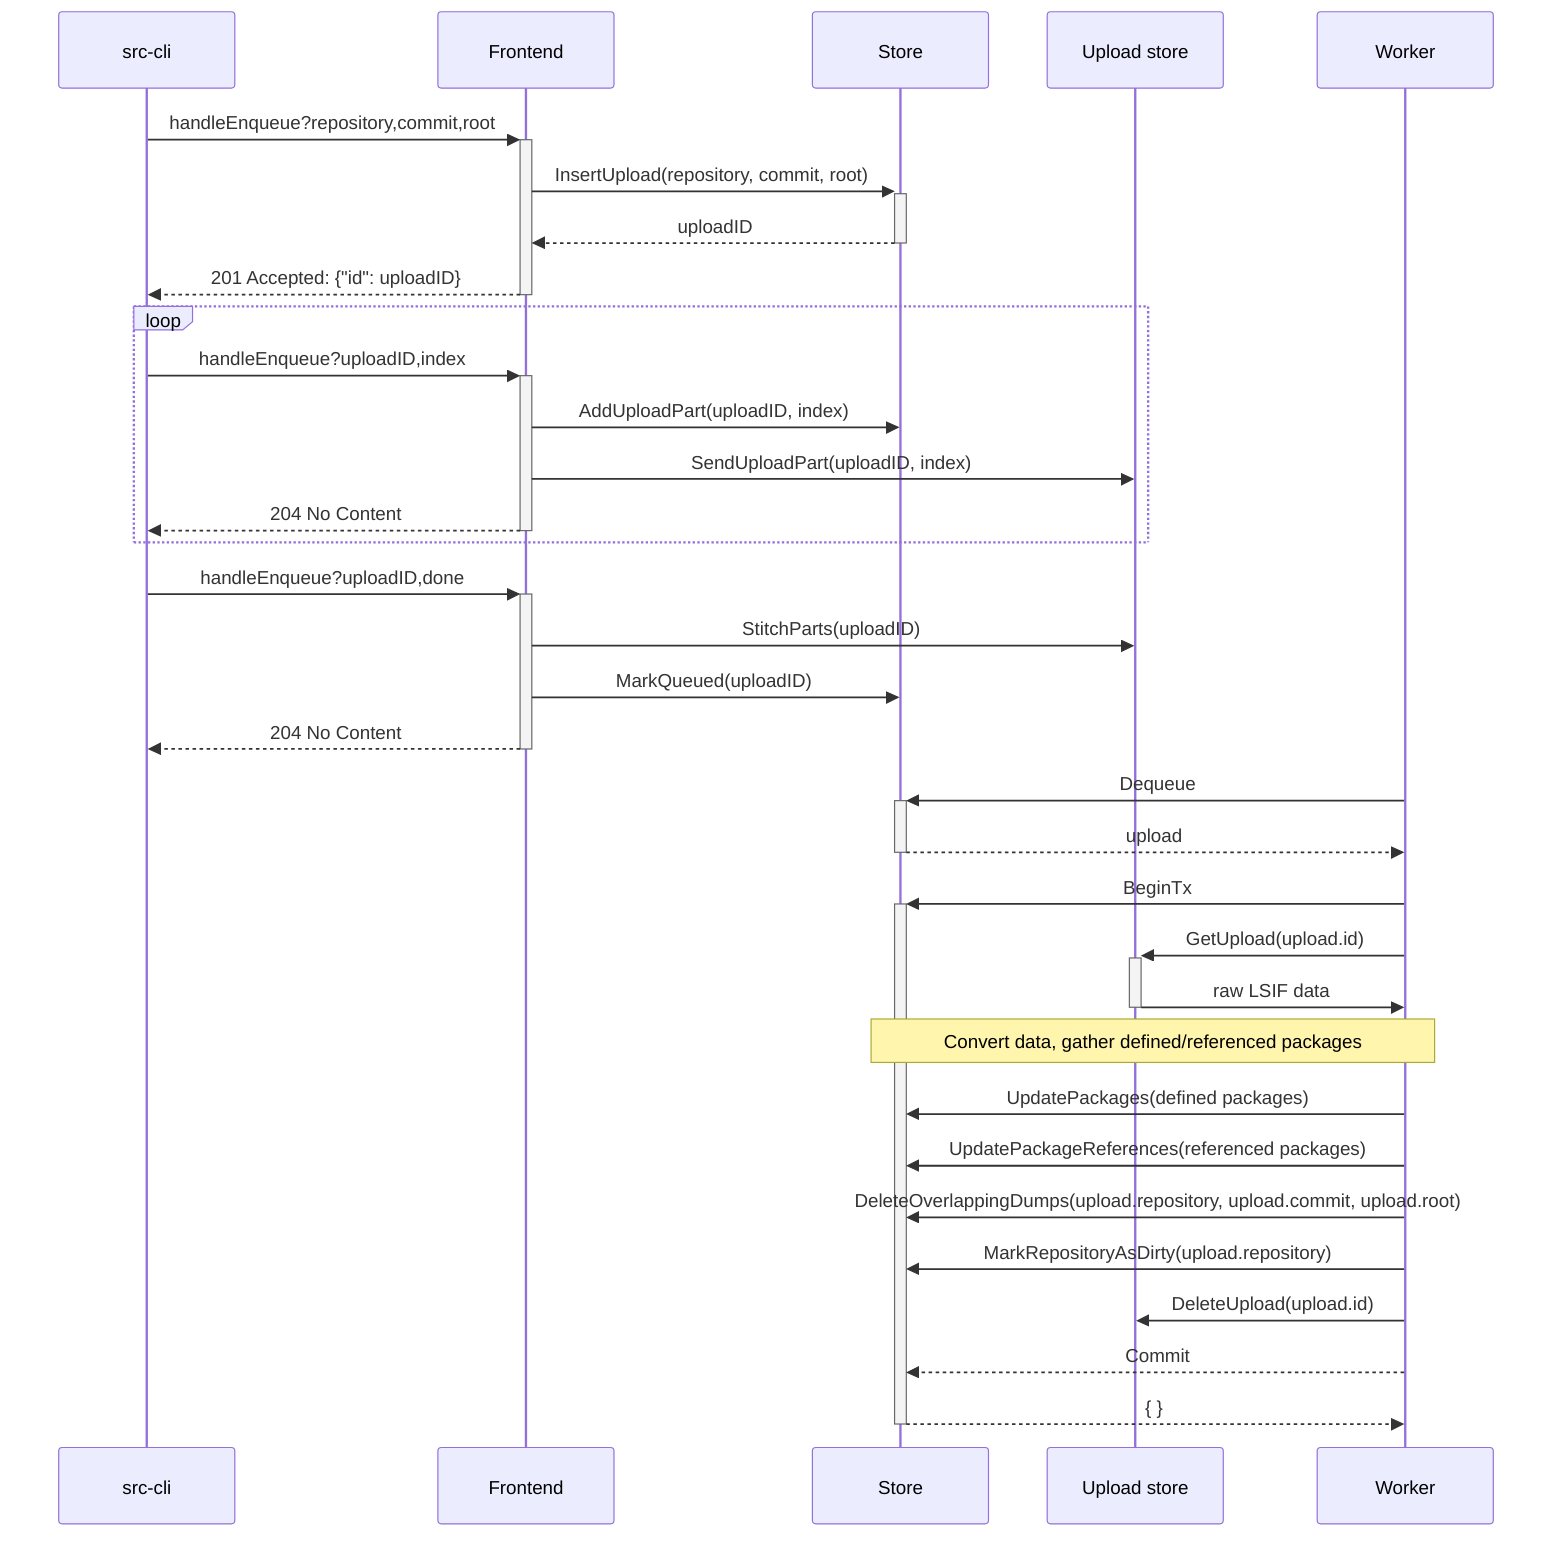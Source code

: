sequenceDiagram
  src-cli   ->>+ Frontend: handleEnqueue?repository,commit,root
  Frontend  ->>+ Store: InsertUpload(repository, commit, root)
  Store    -->>- Frontend: uploadID
  Frontend -->>- src-cli: 201 Accepted: {"id": uploadID}

  loop
    src-cli         ->>+ Frontend: handleEnqueue?uploadID,index
    Frontend        ->> Store: AddUploadPart(uploadID, index)
    Frontend        ->> Upload store: SendUploadPart(uploadID, index)
    Frontend       -->>- src-cli: 204 No Content
  end

  src-cli        ->>+ Frontend: handleEnqueue?uploadID,done
  Frontend       ->> Upload store: StitchParts(uploadID)
  Frontend       ->> Store: MarkQueued(uploadID)
  Frontend      -->>- src-cli: 204 No Content

  Worker         ->>+ Store: Dequeue
  Store         -->>- Worker: upload
  Worker         ->>+ Store: BeginTx
  Worker         ->>+ Upload store: GetUpload(upload.id)
  Upload store   ->>- Worker: raw LSIF data

  Note over Store,Worker: Convert data, gather defined/referenced packages

  Worker         ->> Store: UpdatePackages(defined packages)
  Worker         ->> Store: UpdatePackageReferences(referenced packages)
  Worker         ->> Store: DeleteOverlappingDumps(upload.repository, upload.commit, upload.root)
  Worker         ->> Store: MarkRepositoryAsDirty(upload.repository)

  Worker         ->> Upload store: DeleteUpload(upload.id)
  Worker        -->> Store: Commit
  Store         -->>- Worker: { }